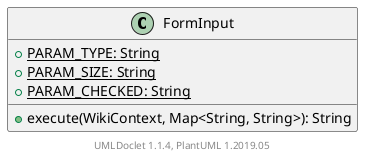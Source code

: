 @startuml

    class FormInput [[FormInput.html]] {
        {static} +PARAM_TYPE: String
        {static} +PARAM_SIZE: String
        {static} +PARAM_CHECKED: String
        +execute(WikiContext, Map<String, String>): String
    }


    center footer UMLDoclet 1.1.4, PlantUML 1.2019.05
@enduml
